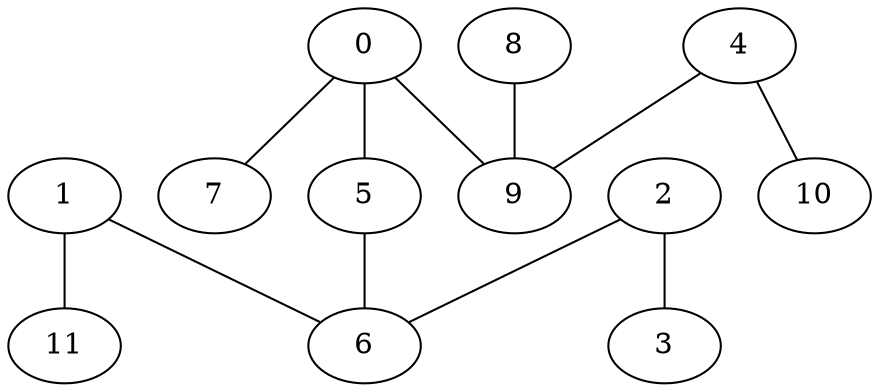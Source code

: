 graph "sampletest150-mod3_image13.bmp" {
	0	 [type=intersection,
		x=472,
		y=271];
	5	 [type=corner,
		x=352,
		y=169];
	0 -- 5	 [angle0=".70",
		frequency=1,
		type0=line];
	7	 [type=endpoint,
		x=531,
		y=268];
	0 -- 7	 [angle0="-.05",
		frequency=1,
		type0=line];
	9	 [type=intersection,
		x=359,
		y=272];
	0 -- 9	 [angle0="-.01",
		frequency=1,
		type0=line];
	1	 [type=corner,
		x=49,
		y=173];
	6	 [type=intersection,
		x=301,
		y=176];
	1 -- 6	 [angle0=".01",
		frequency=1,
		type0=line];
	11	 [type=endpoint,
		x=69,
		y=218];
	1 -- 11	 [angle0="1.15",
		frequency=1,
		type0=line];
	2	 [type=corner,
		x=197,
		y=77];
	3	 [type=endpoint,
		x=53,
		y=69];
	2 -- 3	 [angle0=".06",
		frequency=1,
		type0=line];
	2 -- 6	 [angle0=".76",
		frequency=1,
		type0=line];
	4	 [type=corner,
		x=277,
		y=389];
	4 -- 9	 [angle0="-.96",
		frequency=1,
		type0=line];
	10	 [type=endpoint,
		x=27,
		y=374];
	4 -- 10	 [angle0=".06",
		frequency=1,
		type0=line];
	5 -- 6	 [angle0="-.14",
		frequency=1,
		type0=line];
	8	 [type=endpoint,
		x="-14",
		y=282];
	8 -- 9	 [angle0="-.03",
		frequency=1,
		type0=line];
}

